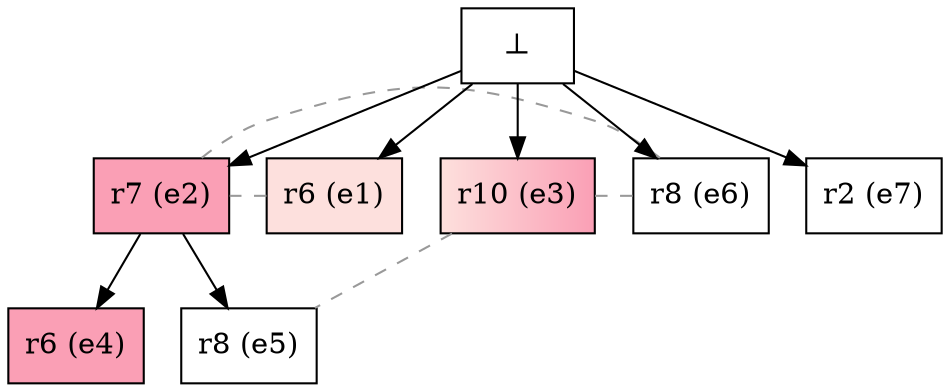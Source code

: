 digraph test {
  e2 -> e4;
  e2 -> e5;
  e0 -> e1;
  e0 -> e2;
  e0 -> e3;
  e0 -> e6;
  e0 -> e7;

//conflicts
  e1 -> e2 [arrowhead=none color=gray60 style=dashed constraint=false];
  e2 -> e6 [arrowhead=none color=gray60 style=dashed constraint=false];
  e3 -> e5 [arrowhead=none color=gray60 style=dashed constraint=false];
  e3 -> e6 [arrowhead=none color=gray60 style=dashed constraint=false];

  e1 [color="black" fillcolor="#fde0dd" label="r6 (e1)" shape=box style=filled];
  e2 [color="black" fillcolor="#fa9fb5" label="r7 (e2)" shape=box style=filled];
  e3 [color="black" fillcolor="#fde0dd:#fa9fb5" label="r10 (e3)" shape=box style=filled];
  e4 [color="black" fillcolor="#fa9fb5" label="r6 (e4)" shape=box style=filled];
  e5 [color="black" fillcolor="white" label="r8 (e5)" shape=box style=filled];
  e6 [color="black" fillcolor="white" label="r8 (e6)" shape=box style=filled];
  e7 [color="black" fillcolor="white" label="r2 (e7)" shape=box style=filled];
  e0 [fillcolor=white label="⊥" shape=box style=filled];
}

